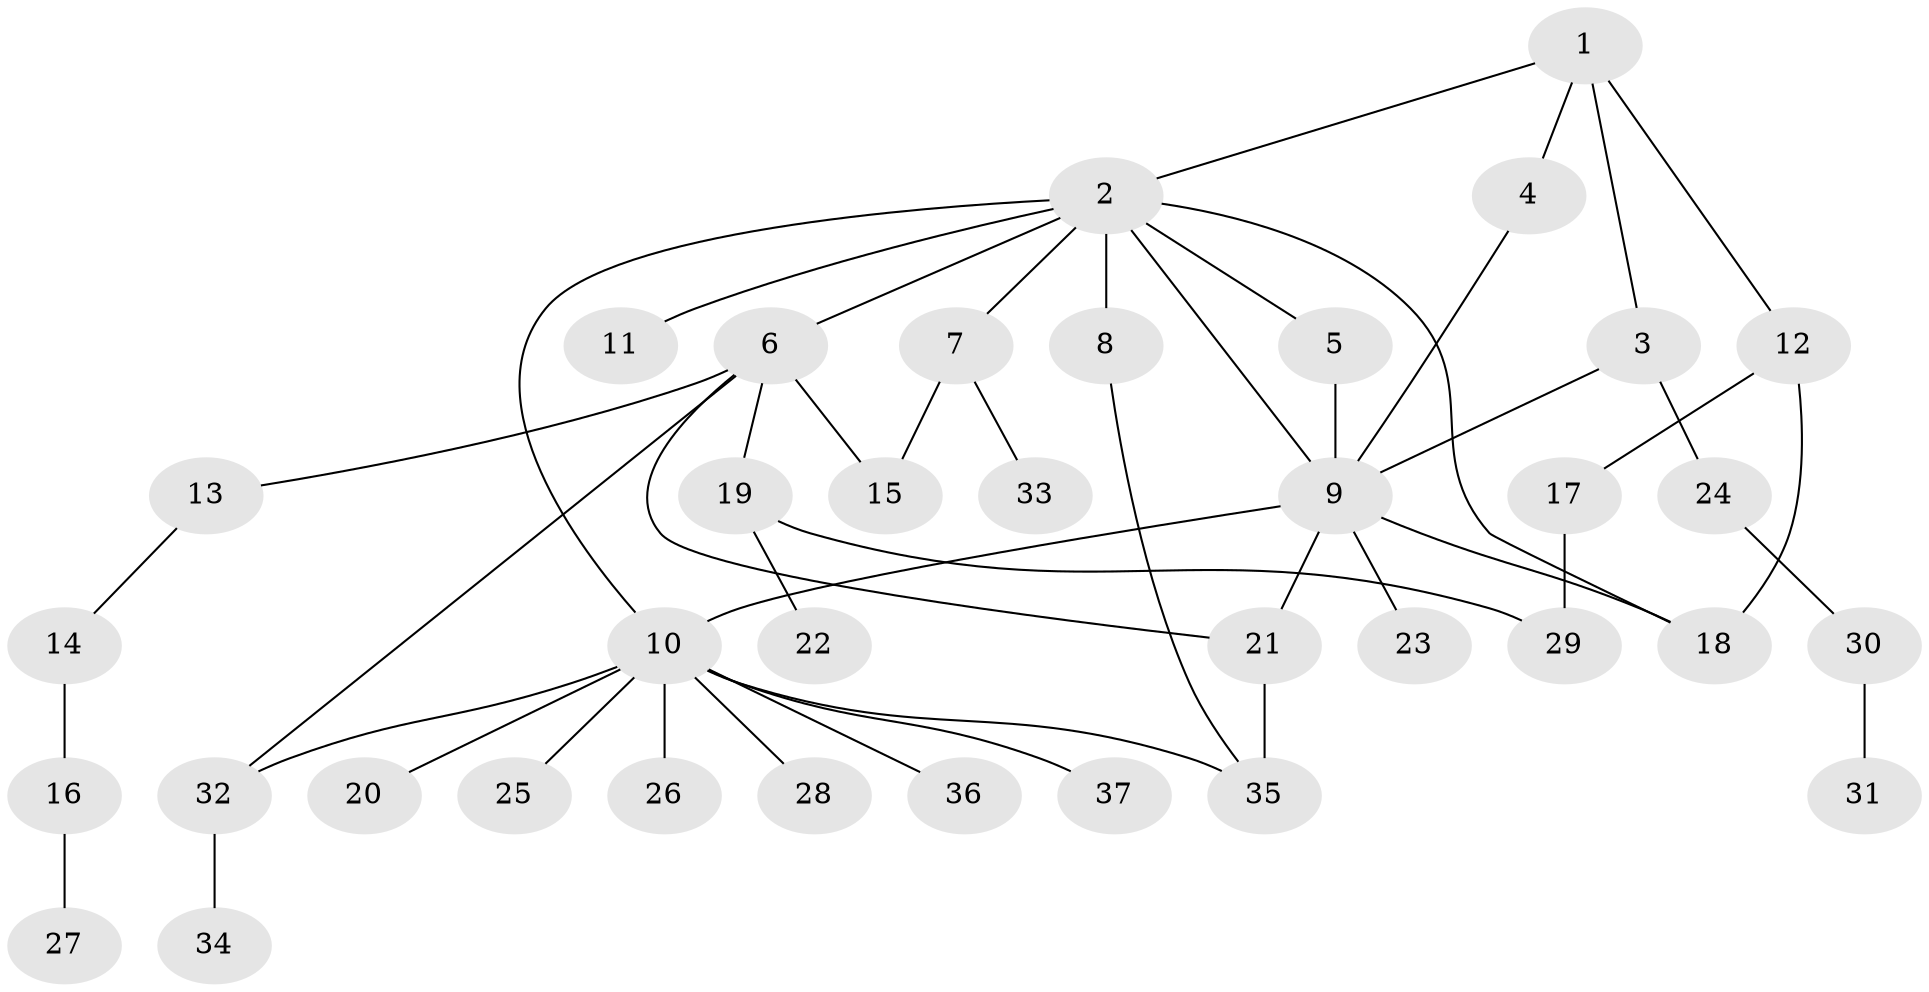 // original degree distribution, {5: 0.05405405405405406, 18: 0.013513513513513514, 2: 0.17567567567567569, 3: 0.06756756756756757, 8: 0.013513513513513514, 1: 0.581081081081081, 13: 0.02702702702702703, 4: 0.06756756756756757}
// Generated by graph-tools (version 1.1) at 2025/35/03/09/25 02:35:26]
// undirected, 37 vertices, 48 edges
graph export_dot {
graph [start="1"]
  node [color=gray90,style=filled];
  1;
  2;
  3;
  4;
  5;
  6;
  7;
  8;
  9;
  10;
  11;
  12;
  13;
  14;
  15;
  16;
  17;
  18;
  19;
  20;
  21;
  22;
  23;
  24;
  25;
  26;
  27;
  28;
  29;
  30;
  31;
  32;
  33;
  34;
  35;
  36;
  37;
  1 -- 2 [weight=1.0];
  1 -- 3 [weight=1.0];
  1 -- 4 [weight=1.0];
  1 -- 12 [weight=1.0];
  2 -- 5 [weight=1.0];
  2 -- 6 [weight=1.0];
  2 -- 7 [weight=1.0];
  2 -- 8 [weight=7.0];
  2 -- 9 [weight=1.0];
  2 -- 10 [weight=1.0];
  2 -- 11 [weight=1.0];
  2 -- 18 [weight=1.0];
  3 -- 9 [weight=4.0];
  3 -- 24 [weight=1.0];
  4 -- 9 [weight=1.0];
  5 -- 9 [weight=1.0];
  6 -- 13 [weight=1.0];
  6 -- 15 [weight=2.0];
  6 -- 19 [weight=1.0];
  6 -- 21 [weight=1.0];
  6 -- 32 [weight=1.0];
  7 -- 15 [weight=1.0];
  7 -- 33 [weight=2.0];
  8 -- 35 [weight=1.0];
  9 -- 10 [weight=1.0];
  9 -- 18 [weight=1.0];
  9 -- 21 [weight=1.0];
  9 -- 23 [weight=1.0];
  10 -- 20 [weight=1.0];
  10 -- 25 [weight=1.0];
  10 -- 26 [weight=1.0];
  10 -- 28 [weight=1.0];
  10 -- 32 [weight=1.0];
  10 -- 35 [weight=1.0];
  10 -- 36 [weight=1.0];
  10 -- 37 [weight=1.0];
  12 -- 17 [weight=1.0];
  12 -- 18 [weight=1.0];
  13 -- 14 [weight=1.0];
  14 -- 16 [weight=3.0];
  16 -- 27 [weight=1.0];
  17 -- 29 [weight=2.0];
  19 -- 22 [weight=1.0];
  19 -- 29 [weight=1.0];
  21 -- 35 [weight=1.0];
  24 -- 30 [weight=1.0];
  30 -- 31 [weight=1.0];
  32 -- 34 [weight=2.0];
}
